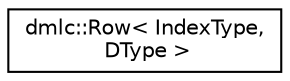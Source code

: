 digraph "Graphical Class Hierarchy"
{
 // LATEX_PDF_SIZE
  edge [fontname="Helvetica",fontsize="10",labelfontname="Helvetica",labelfontsize="10"];
  node [fontname="Helvetica",fontsize="10",shape=record];
  rankdir="LR";
  Node0 [label="dmlc::Row\< IndexType,\l DType \>",height=0.2,width=0.4,color="black", fillcolor="white", style="filled",URL="$classdmlc_1_1Row.html",tooltip="one row of training instance"];
}
